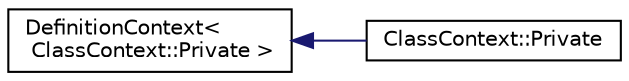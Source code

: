 digraph "Graphical Class Hierarchy"
{
 // LATEX_PDF_SIZE
  edge [fontname="Helvetica",fontsize="10",labelfontname="Helvetica",labelfontsize="10"];
  node [fontname="Helvetica",fontsize="10",shape=record];
  rankdir="LR";
  Node0 [label="DefinitionContext\<\l ClassContext::Private \>",height=0.2,width=0.4,color="black", fillcolor="white", style="filled",URL="$classDefinitionContext.html",tooltip=" "];
  Node0 -> Node1 [dir="back",color="midnightblue",fontsize="10",style="solid",fontname="Helvetica"];
  Node1 [label="ClassContext::Private",height=0.2,width=0.4,color="black", fillcolor="white", style="filled",URL="$classClassContext_1_1Private.html",tooltip=" "];
}
